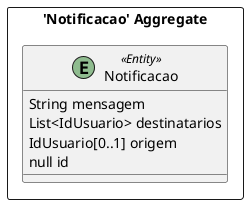 @startuml

skinparam componentStyle uml2

package "'Notificacao' Aggregate" <<Rectangle>> {
	class Notificacao <<(E,DarkSeaGreen) Entity>> {
		String mensagem
		List<IdUsuario> destinatarios
		IdUsuario[0..1] origem
		null id
	}
}


@enduml
